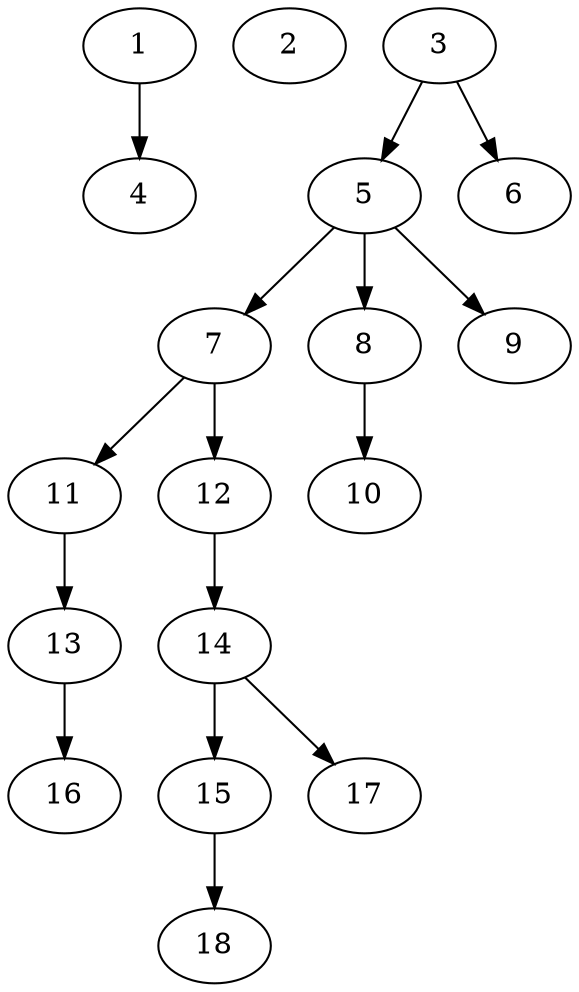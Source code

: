 // DAG (tier=1-easy, mode=data, n=18, ccr=0.305, fat=0.453, density=0.202, regular=0.800, jump=0.062, mindata=1048576, maxdata=8388608)
// DAG automatically generated by daggen at Sun Aug 24 16:33:33 2025
// /home/ermia/Project/Environments/daggen/bin/daggen --dot --ccr 0.305 --fat 0.453 --regular 0.800 --density 0.202 --jump 0.062 --mindata 1048576 --maxdata 8388608 -n 18 
digraph G {
  1 [size="25583588219051604", alpha="0.10", expect_size="12791794109525802"]
  1 -> 4 [size ="32456270938112"]
  2 [size="6634498124939264000", alpha="0.15", expect_size="3317249062469632000"]
  3 [size="6493370785435886", alpha="0.06", expect_size="3246685392717943"]
  3 -> 5 [size ="137051097792512"]
  3 -> 6 [size ="137051097792512"]
  4 [size="371080593747160960", alpha="0.10", expect_size="185540296873580480"]
  5 [size="34984034868317636", alpha="0.06", expect_size="17492017434158818"]
  5 -> 7 [size ="47716289740800"]
  5 -> 8 [size ="47716289740800"]
  5 -> 9 [size ="47716289740800"]
  6 [size="247113822676963744", alpha="0.16", expect_size="123556911338481872"]
  7 [size="98172328292590496", alpha="0.18", expect_size="49086164146295248"]
  7 -> 11 [size ="56097943584768"]
  7 -> 12 [size ="56097943584768"]
  8 [size="2321108513763360768", alpha="0.03", expect_size="1160554256881680384"]
  8 -> 10 [size ="14024485896192"]
  9 [size="670208509530548480", alpha="0.20", expect_size="335104254765274240"]
  10 [size="4452508800736058", alpha="0.14", expect_size="2226254400368029"]
  11 [size="9825995638918470", alpha="0.08", expect_size="4912997819459235"]
  11 -> 13 [size ="262597194547200"]
  12 [size="391119571955667200", alpha="0.19", expect_size="195559785977833600"]
  12 -> 14 [size ="367736785993728"]
  13 [size="2073385559868145", alpha="0.19", expect_size="1036692779934072"]
  13 -> 16 [size ="146990188986368"]
  14 [size="467005474022913920", alpha="0.14", expect_size="233502737011456960"]
  14 -> 15 [size ="181460698923008"]
  14 -> 17 [size ="181460698923008"]
  15 [size="5949011704345598", alpha="0.10", expect_size="2974505852172799"]
  15 -> 18 [size ="168513075412992"]
  16 [size="10790813608431321088", alpha="0.00", expect_size="5395406804215660544"]
  17 [size="2607462029476926", alpha="0.12", expect_size="1303731014738463"]
  18 [size="187577405098911648", alpha="0.19", expect_size="93788702549455824"]
}